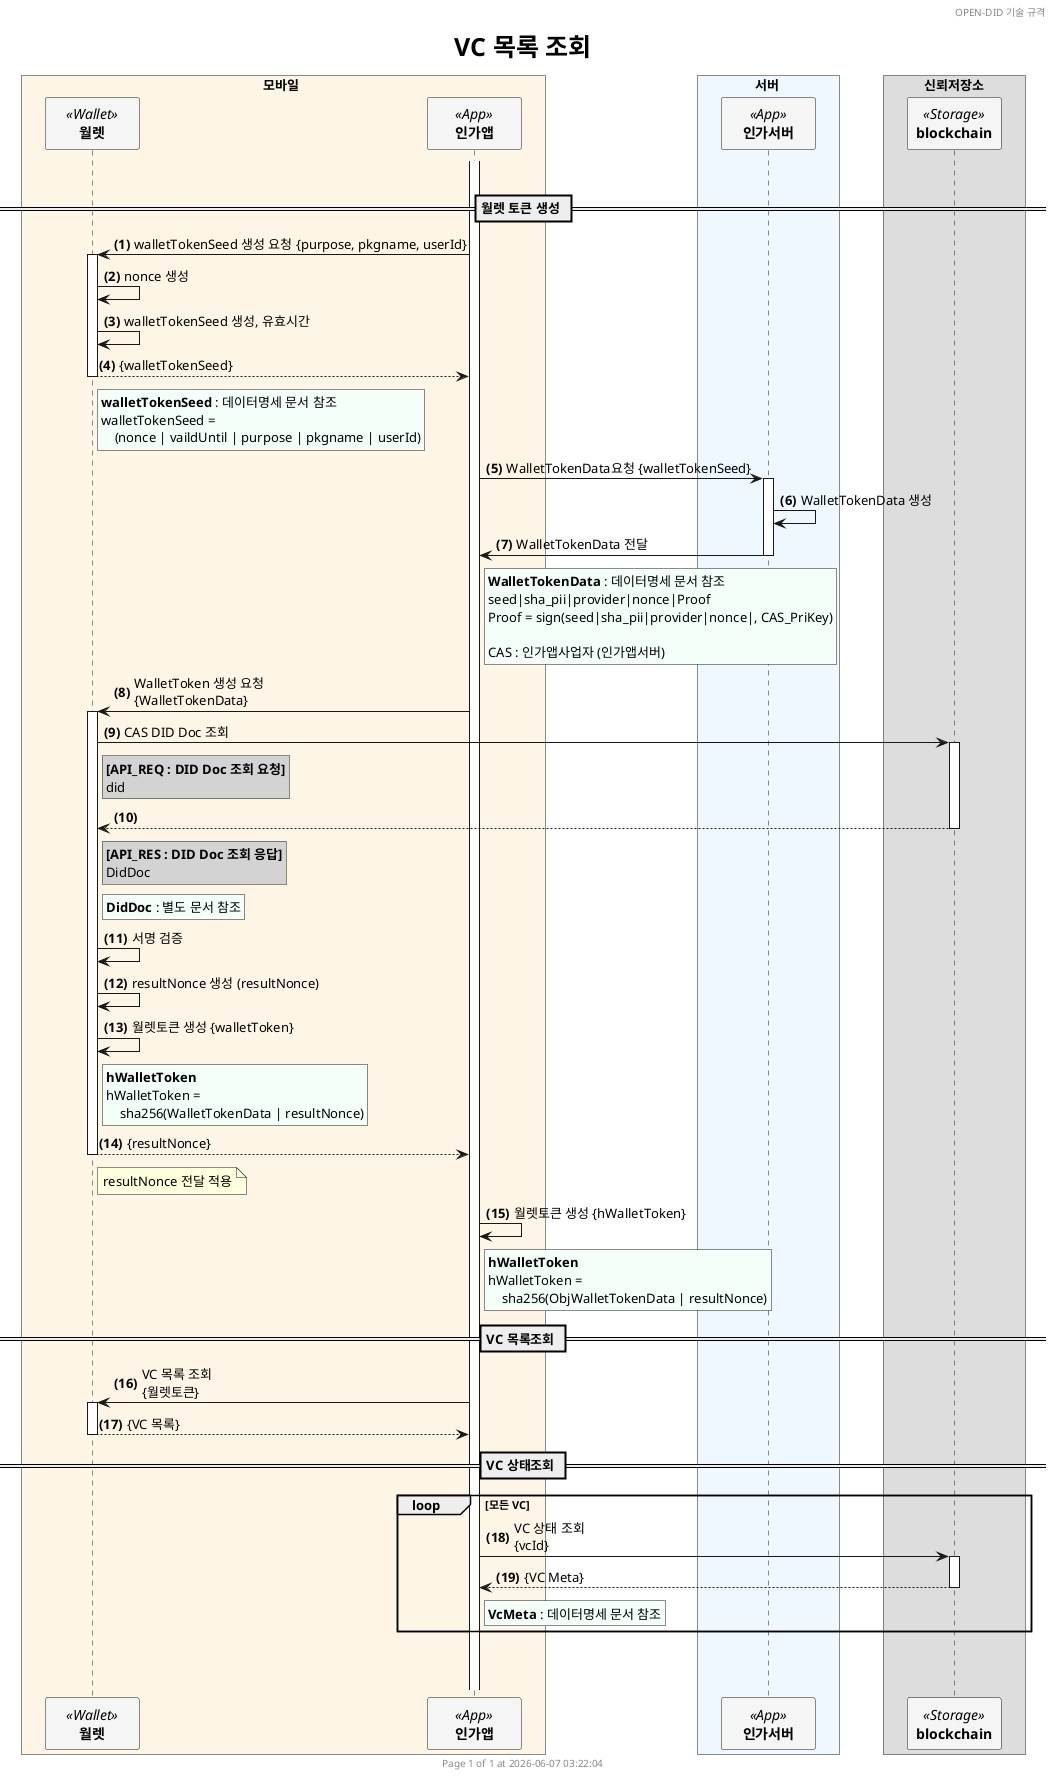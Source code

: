 
@startuml retrieve_vc_list_ko

'- - - - - - - - - - - - - - - - - - - - - - - - - - - - - - - - - - - - - - - - - - - - - - - - - - - - - - - - - - -
' 설정
'- - - - - - - - - - - - - - - - - - - - - - - - - - - - - - - - - - - - - - - - - - - - - - - - - - - - - - - - - - -
'=== Header and Footer ===
header OPEN-DID 기술 규격
footer
  	Page %page% of %lastpage% at %date("yyyy-MM-dd hh:mm:ss")
end footer

'=== 제목 ===
title
	<size:25>VC 목록 조회</size>
end title

'=== 옵션 ===
' 자동채번: ex) "<b>000." => 앞에 0을 채워 3자리 숫자로 표시
autonumber "<b>(#)</b>"
' 페이지 하단 participant box 숨기기
'hide footbox

'=== Panticipants ===
skinparam ParticipantPadding 20
skinparam BoxPadding 20
skinparam MaxMessageSize 500
skinparam MinClassWidth 80



box 모바일 #OldLace
    participant "**월렛**" as WALLET <<Wallet>> #WhiteSmoke
    participant "**인가앱**" as CA <<App>> #WhiteSmoke    
end box

box 서버 #AliceBlue
    participant "**인가서버**" as CAS <<App>> #WhiteSmoke    
end box

box 신뢰저장소
    participant "**blockchain**" as BC <<Storage>> #WhiteSmoke
end box 

'- - - - - - - - - - - - - - - - - - - - - - - - - - - - - - - - - - - - - - - - - - - - - - - - - - - - - - - - - - -
' 상수
'- - - - - - - - - - - - - - - - - - - - - - - - - - - - - - - - - - - - - - - - - - - - - - - - - - - - - - - - - - -
!$doc = "데이터명세 문서 참조"
!$refdoc = "별도 문서 참조"

'- - - - - - - - - - - - - - - - - - - - - - - - - - - - - - - - - - - - - - - - - - - - - - - - - - - - - - - - - - -
' 내용
'- - - - - - - - - - - - - - - - - - - - - - - - - - - - - - - - - - - - - - - - - - - - - - - - - - - - - - - - - - -
|||

== 월렛 토큰 생성 ==
activate CA

CA -> WALLET++ : walletTokenSeed 생성 요청 {purpose, pkgname, userId}
    WALLET -> WALLET : nonce 생성
    WALLET -> WALLET : walletTokenSeed 생성, 유효시간
return {walletTokenSeed}
rnote right of WALLET #MintCream
    **walletTokenSeed** : $doc
    walletTokenSeed = 
        (nonce | vaildUntil | purpose | pkgname | userId)
end note

CA -> CAS++ : WalletTokenData요청 {walletTokenSeed}
CAS-> CAS : WalletTokenData 생성
CAS -> CA-- : WalletTokenData 전달 
rnote right of CA #MintCream
    **WalletTokenData** : $doc
    seed|sha_pii|provider|nonce|Proof
    Proof = sign(seed|sha_pii|provider|nonce|, CAS_PriKey)

    CAS : 인가앱사업자 (인가앱서버)
end note

CA -> WALLET++ : WalletToken 생성 요청 \n{WalletTokenData}
    WALLET -> BC++ : CAS DID Doc 조회
    rnote right of WALLET #LightGray
        **[API_REQ : DID Doc 조회 요청]**
        did
    end note

    return
    rnote right of WALLET #LightGray
        **[API_RES : DID Doc 조회 응답]**
        DidDoc
    end note
    rnote right of WALLET #MintCream    
        **DidDoc** : $refdoc
    end note

    WALLET -> WALLET : 서명 검증
    WALLET -> WALLET : resultNonce 생성 (resultNonce)

    WALLET -> WALLET : 월렛토큰 생성 {walletToken}
    rnote right of WALLET #MintCream
        **hWalletToken**
        hWalletToken =
            sha256(WalletTokenData | resultNonce)
    end note

    return {resultNonce}
    note right of WALLET : resultNonce 전달 적용

    CA -> CA : 월렛토큰 생성 {hWalletToken}
    rnote right of CA #MintCream
        **hWalletToken**
        hWalletToken = 
            sha256(ObjWalletTokenData | resultNonce)
    end note

== VC 목록조회 ==

CA -> WALLET++ : VC 목록 조회 \n{월렛토큰}
return {VC 목록}

== VC 상태조회 ==

loop 모든 VC
    CA -> BC++ : VC 상태 조회 \n{vcId}

    return {VC Meta}
    rnote right of CA #MintCream    
        **VcMeta** : $doc
    end note
end loop

|||
|||
@enduml

